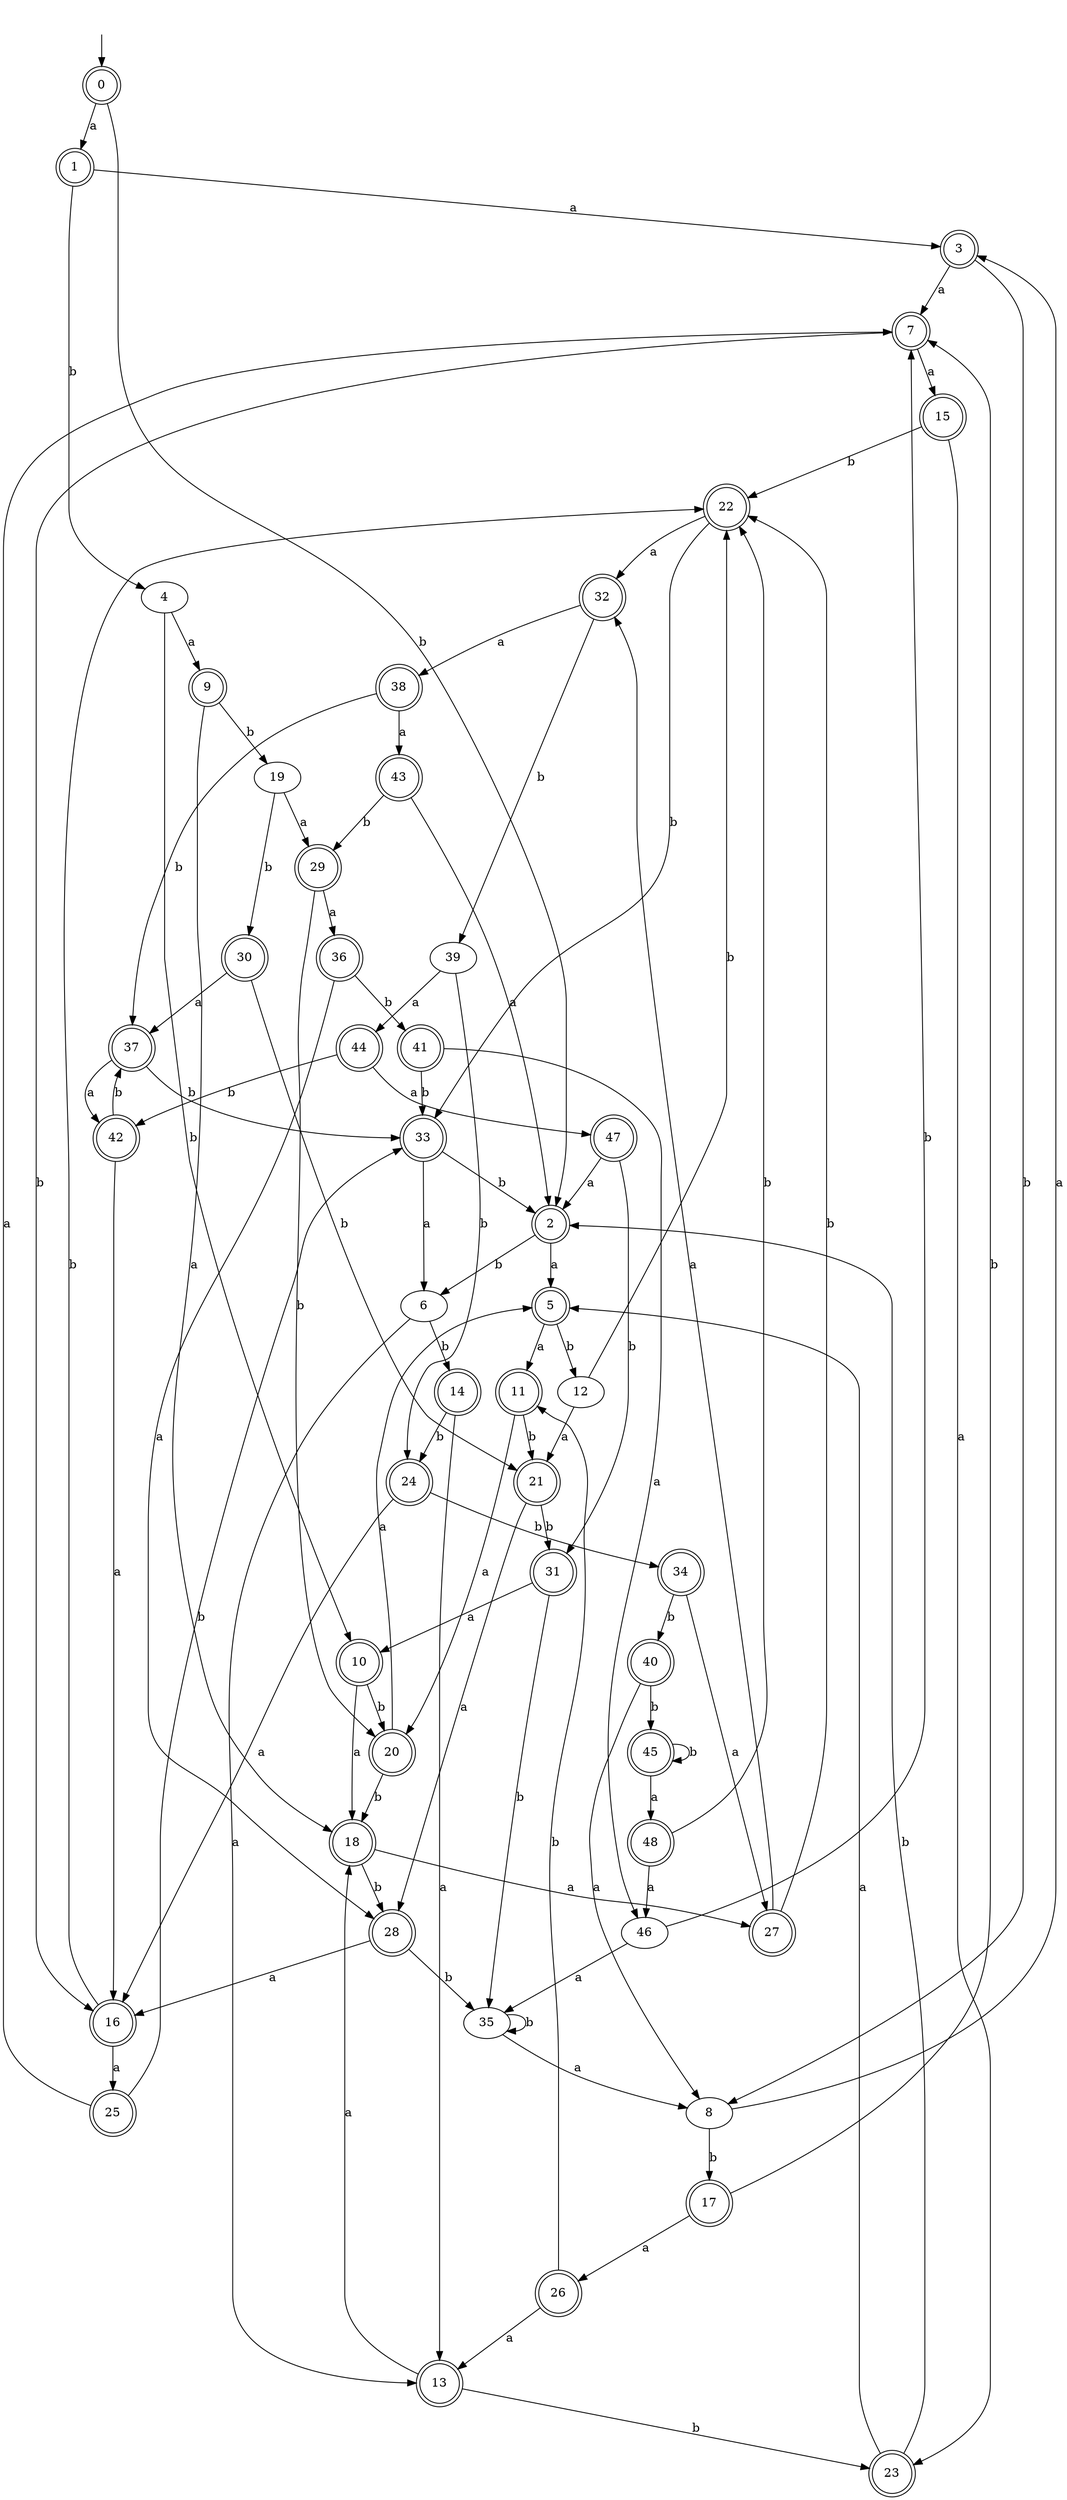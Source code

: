 digraph RandomDFA {
  __start0 [label="", shape=none];
  __start0 -> 0 [label=""];
  0 [shape=circle] [shape=doublecircle]
  0 -> 1 [label="a"]
  0 -> 2 [label="b"]
  1 [shape=doublecircle]
  1 -> 3 [label="a"]
  1 -> 4 [label="b"]
  2 [shape=doublecircle]
  2 -> 5 [label="a"]
  2 -> 6 [label="b"]
  3 [shape=doublecircle]
  3 -> 7 [label="a"]
  3 -> 8 [label="b"]
  4
  4 -> 9 [label="a"]
  4 -> 10 [label="b"]
  5 [shape=doublecircle]
  5 -> 11 [label="a"]
  5 -> 12 [label="b"]
  6
  6 -> 13 [label="a"]
  6 -> 14 [label="b"]
  7 [shape=doublecircle]
  7 -> 15 [label="a"]
  7 -> 16 [label="b"]
  8
  8 -> 3 [label="a"]
  8 -> 17 [label="b"]
  9 [shape=doublecircle]
  9 -> 18 [label="a"]
  9 -> 19 [label="b"]
  10 [shape=doublecircle]
  10 -> 18 [label="a"]
  10 -> 20 [label="b"]
  11 [shape=doublecircle]
  11 -> 20 [label="a"]
  11 -> 21 [label="b"]
  12
  12 -> 21 [label="a"]
  12 -> 22 [label="b"]
  13 [shape=doublecircle]
  13 -> 18 [label="a"]
  13 -> 23 [label="b"]
  14 [shape=doublecircle]
  14 -> 13 [label="a"]
  14 -> 24 [label="b"]
  15 [shape=doublecircle]
  15 -> 23 [label="a"]
  15 -> 22 [label="b"]
  16 [shape=doublecircle]
  16 -> 25 [label="a"]
  16 -> 22 [label="b"]
  17 [shape=doublecircle]
  17 -> 26 [label="a"]
  17 -> 7 [label="b"]
  18 [shape=doublecircle]
  18 -> 27 [label="a"]
  18 -> 28 [label="b"]
  19
  19 -> 29 [label="a"]
  19 -> 30 [label="b"]
  20 [shape=doublecircle]
  20 -> 5 [label="a"]
  20 -> 18 [label="b"]
  21 [shape=doublecircle]
  21 -> 28 [label="a"]
  21 -> 31 [label="b"]
  22 [shape=doublecircle]
  22 -> 32 [label="a"]
  22 -> 33 [label="b"]
  23 [shape=doublecircle]
  23 -> 5 [label="a"]
  23 -> 2 [label="b"]
  24 [shape=doublecircle]
  24 -> 16 [label="a"]
  24 -> 34 [label="b"]
  25 [shape=doublecircle]
  25 -> 7 [label="a"]
  25 -> 33 [label="b"]
  26 [shape=doublecircle]
  26 -> 13 [label="a"]
  26 -> 11 [label="b"]
  27 [shape=doublecircle]
  27 -> 32 [label="a"]
  27 -> 22 [label="b"]
  28 [shape=doublecircle]
  28 -> 16 [label="a"]
  28 -> 35 [label="b"]
  29 [shape=doublecircle]
  29 -> 36 [label="a"]
  29 -> 20 [label="b"]
  30 [shape=doublecircle]
  30 -> 37 [label="a"]
  30 -> 21 [label="b"]
  31 [shape=doublecircle]
  31 -> 10 [label="a"]
  31 -> 35 [label="b"]
  32 [shape=doublecircle]
  32 -> 38 [label="a"]
  32 -> 39 [label="b"]
  33 [shape=doublecircle]
  33 -> 6 [label="a"]
  33 -> 2 [label="b"]
  34 [shape=doublecircle]
  34 -> 27 [label="a"]
  34 -> 40 [label="b"]
  35
  35 -> 8 [label="a"]
  35 -> 35 [label="b"]
  36 [shape=doublecircle]
  36 -> 28 [label="a"]
  36 -> 41 [label="b"]
  37 [shape=doublecircle]
  37 -> 42 [label="a"]
  37 -> 33 [label="b"]
  38 [shape=doublecircle]
  38 -> 43 [label="a"]
  38 -> 37 [label="b"]
  39
  39 -> 44 [label="a"]
  39 -> 24 [label="b"]
  40 [shape=doublecircle]
  40 -> 8 [label="a"]
  40 -> 45 [label="b"]
  41 [shape=doublecircle]
  41 -> 46 [label="a"]
  41 -> 33 [label="b"]
  42 [shape=doublecircle]
  42 -> 16 [label="a"]
  42 -> 37 [label="b"]
  43 [shape=doublecircle]
  43 -> 2 [label="a"]
  43 -> 29 [label="b"]
  44 [shape=doublecircle]
  44 -> 47 [label="a"]
  44 -> 42 [label="b"]
  45 [shape=doublecircle]
  45 -> 48 [label="a"]
  45 -> 45 [label="b"]
  46
  46 -> 35 [label="a"]
  46 -> 7 [label="b"]
  47 [shape=doublecircle]
  47 -> 2 [label="a"]
  47 -> 31 [label="b"]
  48 [shape=doublecircle]
  48 -> 46 [label="a"]
  48 -> 22 [label="b"]
}

